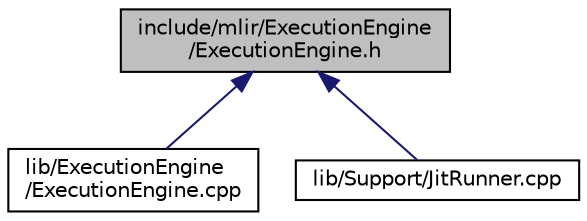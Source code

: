 digraph "include/mlir/ExecutionEngine/ExecutionEngine.h"
{
  bgcolor="transparent";
  edge [fontname="Helvetica",fontsize="10",labelfontname="Helvetica",labelfontsize="10"];
  node [fontname="Helvetica",fontsize="10",shape=record];
  Node10 [label="include/mlir/ExecutionEngine\l/ExecutionEngine.h",height=0.2,width=0.4,color="black", fillcolor="grey75", style="filled", fontcolor="black"];
  Node10 -> Node11 [dir="back",color="midnightblue",fontsize="10",style="solid",fontname="Helvetica"];
  Node11 [label="lib/ExecutionEngine\l/ExecutionEngine.cpp",height=0.2,width=0.4,color="black",URL="$ExecutionEngine_8cpp.html"];
  Node10 -> Node12 [dir="back",color="midnightblue",fontsize="10",style="solid",fontname="Helvetica"];
  Node12 [label="lib/Support/JitRunner.cpp",height=0.2,width=0.4,color="black",URL="$JitRunner_8cpp.html"];
}
